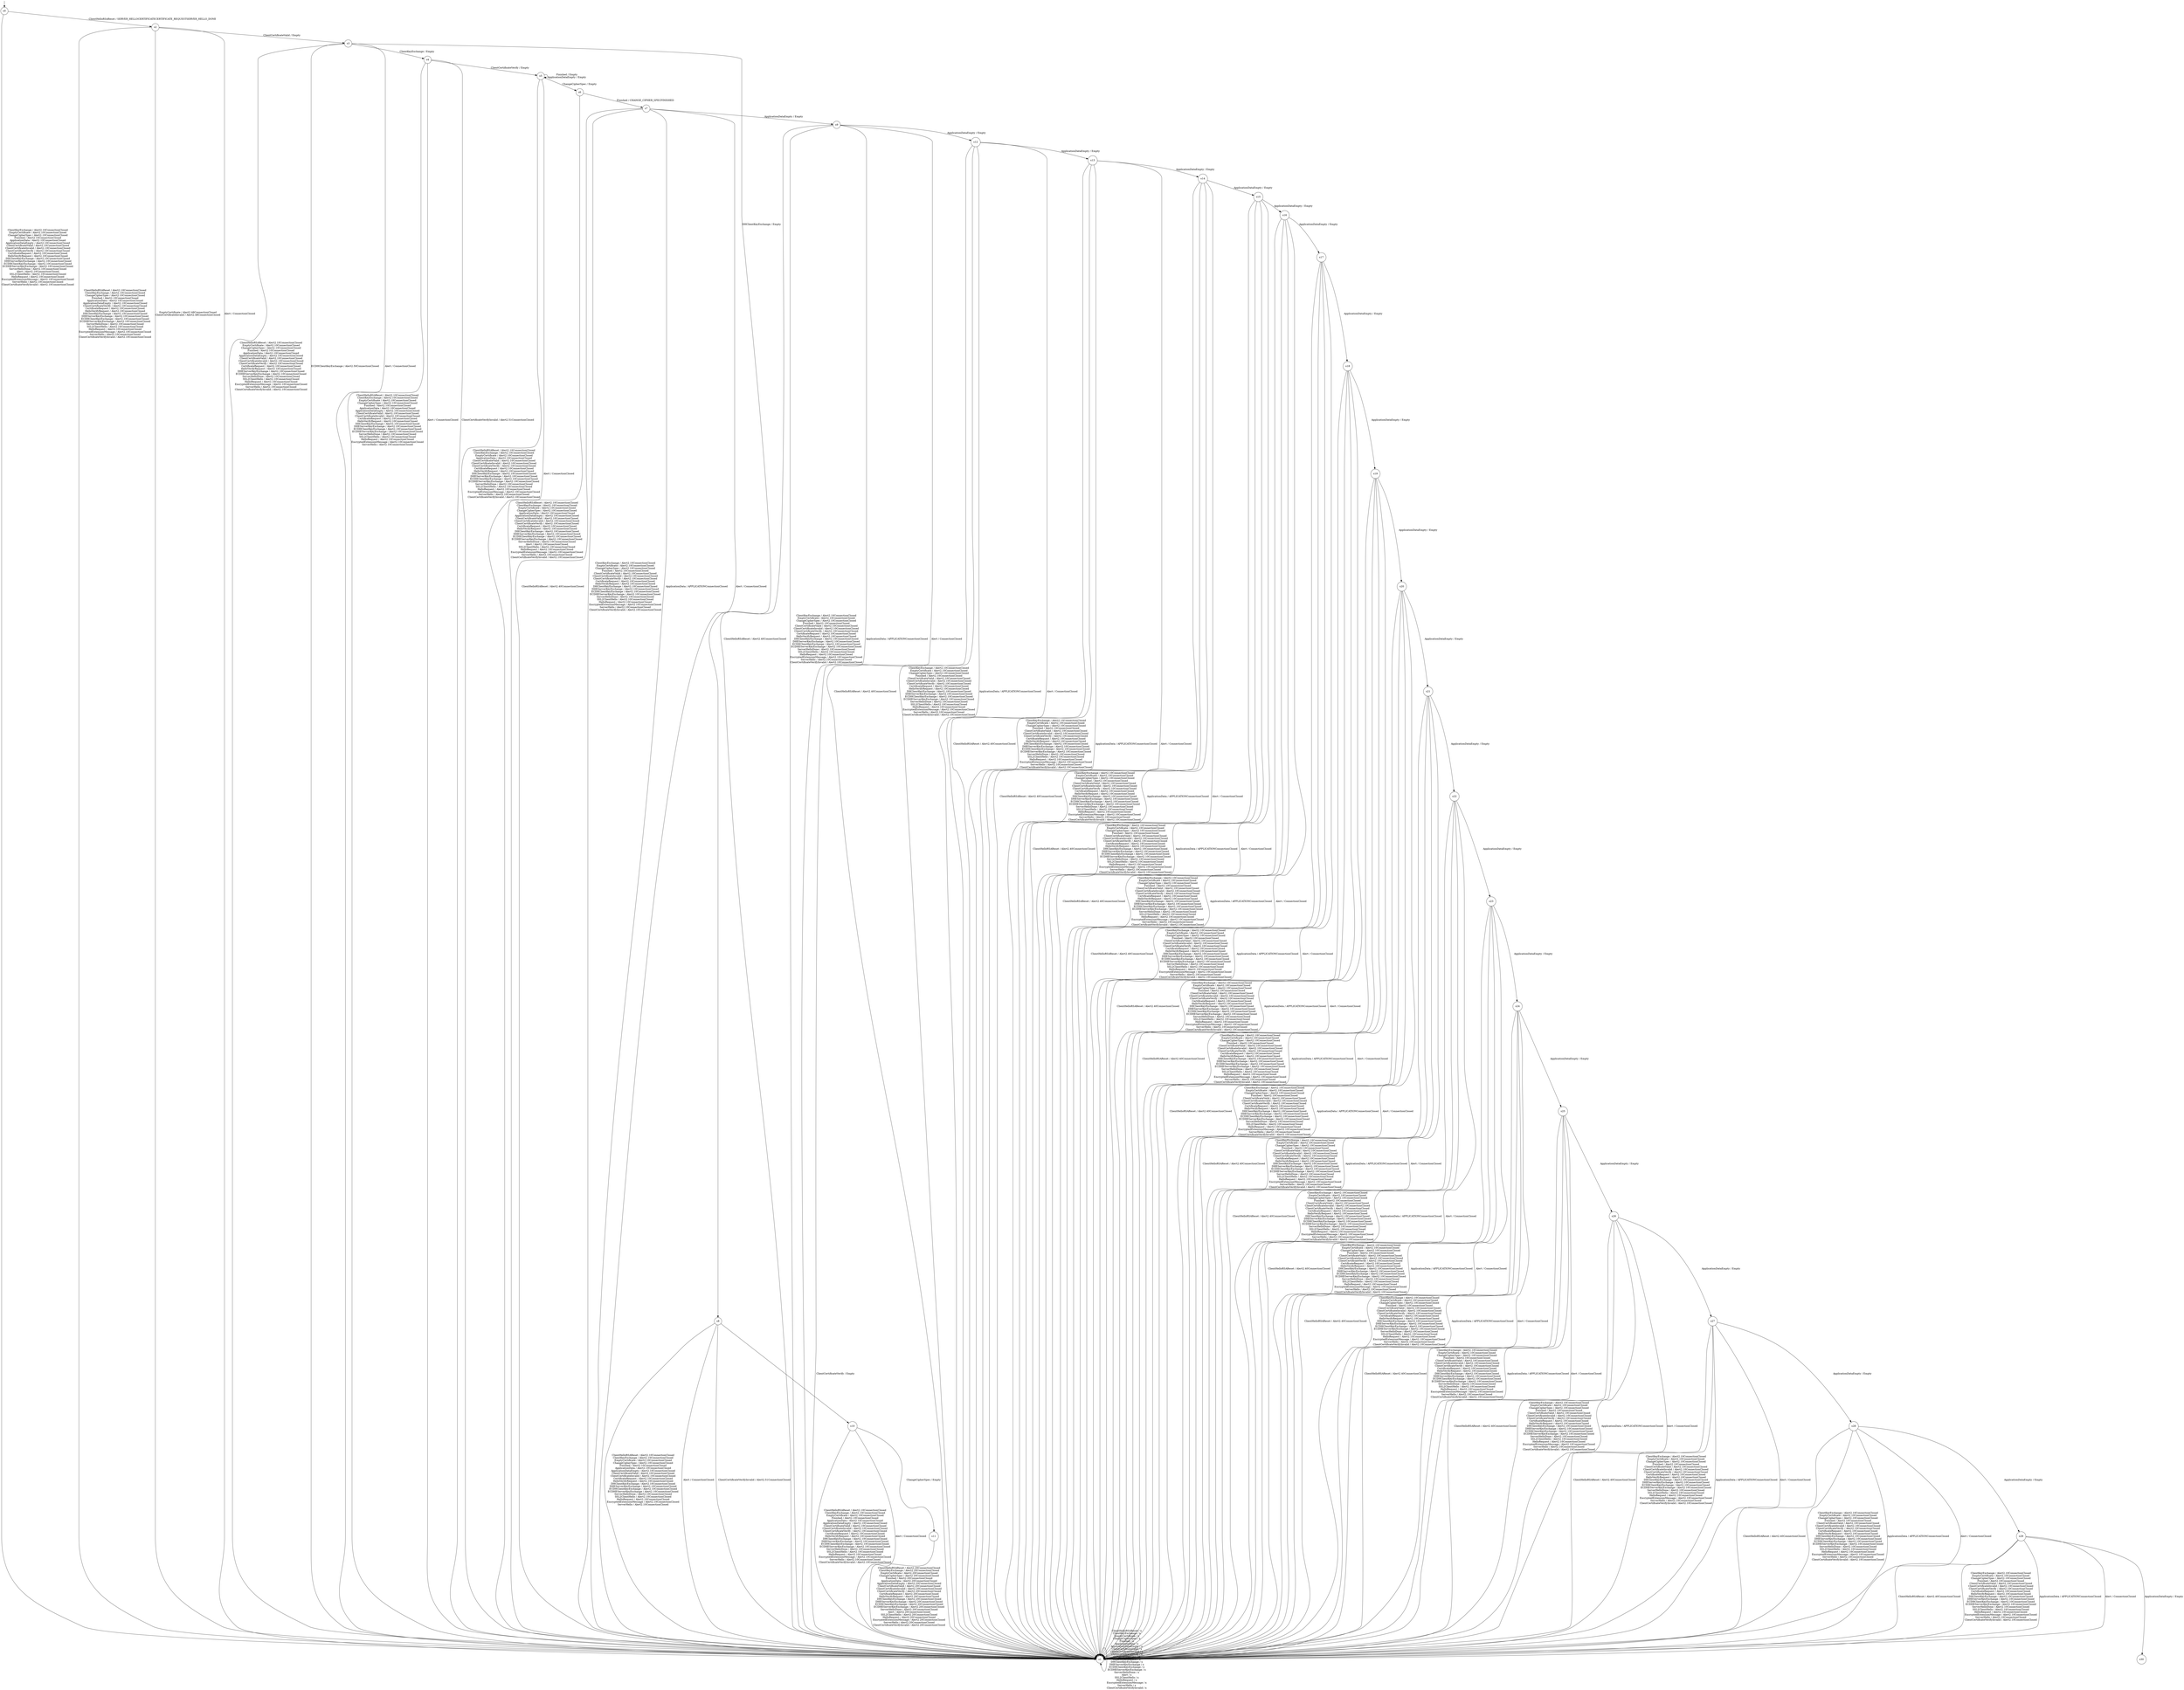 digraph g {

	s0 [shape="circle" label="s0"];
	s1 [shape="circle" label="s1"];
	s2 [shape="circle" label="s2"];
	s3 [shape="circle" label="s3"];
	s4 [shape="circle" label="s4"];
	s5 [shape="circle" label="s5"];
	s6 [shape="circle" label="s6"];
	s7 [shape="circle" label="s7"];
	s8 [shape="circle" label="s8"];
	s9 [shape="circle" label="s9"];
	s10 [shape="circle" label="s10"];
	s11 [shape="circle" label="s11"];
	s12 [shape="circle" label="s12"];
	s13 [shape="circle" label="s13"];
	s14 [shape="circle" label="s14"];
	s15 [shape="circle" label="s15"];
	s16 [shape="circle" label="s16"];
	s17 [shape="circle" label="s17"];
	s18 [shape="circle" label="s18"];
	s19 [shape="circle" label="s19"];
	s20 [shape="circle" label="s20"];
	s21 [shape="circle" label="s21"];
	s22 [shape="circle" label="s22"];
	s23 [shape="circle" label="s23"];
	s24 [shape="circle" label="s24"];
	s25 [shape="circle" label="s25"];
	s26 [shape="circle" label="s26"];
	s27 [shape="circle" label="s27"];
	s28 [shape="circle" label="s28"];
	s29 [shape="circle" label="s29"];
	s30 [shape="circle" label="s30"];

__start0 [label="" shape="none" width="0" height="0"];
__start0 -> s0;

	s0 -> s2 [label="ClientHelloRSAReset / SERVER_HELLOCERTIFICATECERTIFICATE_REQUESTSERVER_HELLO_DONE\n"];
	s0 -> s1 [label="ClientKeyExchange / Alert2.10ConnectionClosed\nEmptyCertificate / Alert2.10ConnectionClosed\nChangeCipherSpec / Alert2.10ConnectionClosed\nFinished / Alert2.10ConnectionClosed\nApplicationData / Alert2.10ConnectionClosed\nApplicationDataEmpty / Alert2.10ConnectionClosed\nClientCertificateValid / Alert2.10ConnectionClosed\nClientCertificateInvalid / Alert2.10ConnectionClosed\nClientCertificateVerify / Alert2.10ConnectionClosed\nCertificateRequest / Alert2.10ConnectionClosed\nHelloVerifyRequest / Alert2.10ConnectionClosed\nDHClientKeyExchange / Alert2.10ConnectionClosed\nDHEServerKeyExchange / Alert2.10ConnectionClosed\nECDHClientKeyExchange / Alert2.10ConnectionClosed\nECDHEServerKeyExchange / Alert2.10ConnectionClosed\nServerHelloDone / Alert2.10ConnectionClosed\nAlert / Alert2.10ConnectionClosed\nSSL2ClientHello / Alert2.10ConnectionClosed\nHelloRequest / Alert2.10ConnectionClosed\nEncryptedExtensionMessage / Alert2.10ConnectionClosed\nServerHello / Alert2.10ConnectionClosed\nClientCertificateVerifyInvalid / Alert2.10ConnectionClosed\n"];
	s1 -> s1 [label="ClientHelloRSAReset / x\nClientKeyExchange / x\nEmptyCertificate / x\nChangeCipherSpec / x\nFinished / x\nApplicationData / x\nApplicationDataEmpty / x\nClientCertificateValid / x\nClientCertificateInvalid / x\nClientCertificateVerify / x\nCertificateRequest / x\nHelloVerifyRequest / x\nDHClientKeyExchange / x\nDHEServerKeyExchange / x\nECDHClientKeyExchange / x\nECDHEServerKeyExchange / x\nServerHelloDone / x\nAlert / x\nSSL2ClientHello / x\nHelloRequest / x\nEncryptedExtensionMessage / x\nServerHello / x\nClientCertificateVerifyInvalid / x\n"];
	s2 -> s1 [label="ClientHelloRSAReset / Alert2.10ConnectionClosed\nClientKeyExchange / Alert2.10ConnectionClosed\nChangeCipherSpec / Alert2.10ConnectionClosed\nFinished / Alert2.10ConnectionClosed\nApplicationData / Alert2.10ConnectionClosed\nApplicationDataEmpty / Alert2.10ConnectionClosed\nClientCertificateVerify / Alert2.10ConnectionClosed\nCertificateRequest / Alert2.10ConnectionClosed\nHelloVerifyRequest / Alert2.10ConnectionClosed\nDHClientKeyExchange / Alert2.10ConnectionClosed\nDHEServerKeyExchange / Alert2.10ConnectionClosed\nECDHClientKeyExchange / Alert2.10ConnectionClosed\nECDHEServerKeyExchange / Alert2.10ConnectionClosed\nServerHelloDone / Alert2.10ConnectionClosed\nSSL2ClientHello / Alert2.10ConnectionClosed\nHelloRequest / Alert2.10ConnectionClosed\nEncryptedExtensionMessage / Alert2.10ConnectionClosed\nServerHello / Alert2.10ConnectionClosed\nClientCertificateVerifyInvalid / Alert2.10ConnectionClosed\n"];
	s2 -> s1 [label="EmptyCertificate / Alert2.48ConnectionClosed\nClientCertificateInvalid / Alert2.48ConnectionClosed\n"];
	s2 -> s3 [label="ClientCertificateValid / Empty\n"];
	s2 -> s1 [label="Alert / ConnectionClosed\n"];
	s3 -> s1 [label="ClientHelloRSAReset / Alert2.10ConnectionClosed\nEmptyCertificate / Alert2.10ConnectionClosed\nChangeCipherSpec / Alert2.10ConnectionClosed\nFinished / Alert2.10ConnectionClosed\nApplicationData / Alert2.10ConnectionClosed\nApplicationDataEmpty / Alert2.10ConnectionClosed\nClientCertificateValid / Alert2.10ConnectionClosed\nClientCertificateInvalid / Alert2.10ConnectionClosed\nClientCertificateVerify / Alert2.10ConnectionClosed\nCertificateRequest / Alert2.10ConnectionClosed\nHelloVerifyRequest / Alert2.10ConnectionClosed\nDHEServerKeyExchange / Alert2.10ConnectionClosed\nECDHEServerKeyExchange / Alert2.10ConnectionClosed\nServerHelloDone / Alert2.10ConnectionClosed\nSSL2ClientHello / Alert2.10ConnectionClosed\nHelloRequest / Alert2.10ConnectionClosed\nEncryptedExtensionMessage / Alert2.10ConnectionClosed\nServerHello / Alert2.10ConnectionClosed\nClientCertificateVerifyInvalid / Alert2.10ConnectionClosed\n"];
	s3 -> s4 [label="ClientKeyExchange / Empty\n"];
	s3 -> s8 [label="DHClientKeyExchange / Empty\n"];
	s3 -> s1 [label="ECDHClientKeyExchange / Alert2.50ConnectionClosed\n"];
	s3 -> s1 [label="Alert / ConnectionClosed\n"];
	s4 -> s1 [label="ClientHelloRSAReset / Alert2.10ConnectionClosed\nClientKeyExchange / Alert2.10ConnectionClosed\nEmptyCertificate / Alert2.10ConnectionClosed\nChangeCipherSpec / Alert2.10ConnectionClosed\nFinished / Alert2.10ConnectionClosed\nApplicationData / Alert2.10ConnectionClosed\nApplicationDataEmpty / Alert2.10ConnectionClosed\nClientCertificateValid / Alert2.10ConnectionClosed\nClientCertificateInvalid / Alert2.10ConnectionClosed\nCertificateRequest / Alert2.10ConnectionClosed\nHelloVerifyRequest / Alert2.10ConnectionClosed\nDHClientKeyExchange / Alert2.10ConnectionClosed\nDHEServerKeyExchange / Alert2.10ConnectionClosed\nECDHClientKeyExchange / Alert2.10ConnectionClosed\nECDHEServerKeyExchange / Alert2.10ConnectionClosed\nServerHelloDone / Alert2.10ConnectionClosed\nSSL2ClientHello / Alert2.10ConnectionClosed\nHelloRequest / Alert2.10ConnectionClosed\nEncryptedExtensionMessage / Alert2.10ConnectionClosed\nServerHello / Alert2.10ConnectionClosed\n"];
	s4 -> s5 [label="ClientCertificateVerify / Empty\n"];
	s4 -> s1 [label="Alert / ConnectionClosed\n"];
	s4 -> s1 [label="ClientCertificateVerifyInvalid / Alert2.51ConnectionClosed\n"];
	s5 -> s1 [label="ClientHelloRSAReset / Alert2.10ConnectionClosed\nClientKeyExchange / Alert2.10ConnectionClosed\nEmptyCertificate / Alert2.10ConnectionClosed\nApplicationData / Alert2.10ConnectionClosed\nClientCertificateValid / Alert2.10ConnectionClosed\nClientCertificateInvalid / Alert2.10ConnectionClosed\nClientCertificateVerify / Alert2.10ConnectionClosed\nCertificateRequest / Alert2.10ConnectionClosed\nHelloVerifyRequest / Alert2.10ConnectionClosed\nDHClientKeyExchange / Alert2.10ConnectionClosed\nDHEServerKeyExchange / Alert2.10ConnectionClosed\nECDHClientKeyExchange / Alert2.10ConnectionClosed\nECDHEServerKeyExchange / Alert2.10ConnectionClosed\nServerHelloDone / Alert2.10ConnectionClosed\nSSL2ClientHello / Alert2.10ConnectionClosed\nHelloRequest / Alert2.10ConnectionClosed\nEncryptedExtensionMessage / Alert2.10ConnectionClosed\nServerHello / Alert2.10ConnectionClosed\nClientCertificateVerifyInvalid / Alert2.10ConnectionClosed\n"];
	s5 -> s6 [label="ChangeCipherSpec / Empty\n"];
	s5 -> s5 [label="Finished / Empty\nApplicationDataEmpty / Empty\n"];
	s5 -> s1 [label="Alert / ConnectionClosed\n"];
	s6 -> s1 [label="ClientHelloRSAReset / Alert2.10ConnectionClosed\nClientKeyExchange / Alert2.10ConnectionClosed\nEmptyCertificate / Alert2.10ConnectionClosed\nChangeCipherSpec / Alert2.10ConnectionClosed\nApplicationData / Alert2.10ConnectionClosed\nApplicationDataEmpty / Alert2.10ConnectionClosed\nClientCertificateValid / Alert2.10ConnectionClosed\nClientCertificateInvalid / Alert2.10ConnectionClosed\nClientCertificateVerify / Alert2.10ConnectionClosed\nCertificateRequest / Alert2.10ConnectionClosed\nHelloVerifyRequest / Alert2.10ConnectionClosed\nDHClientKeyExchange / Alert2.10ConnectionClosed\nDHEServerKeyExchange / Alert2.10ConnectionClosed\nECDHClientKeyExchange / Alert2.10ConnectionClosed\nECDHEServerKeyExchange / Alert2.10ConnectionClosed\nServerHelloDone / Alert2.10ConnectionClosed\nAlert / Alert2.10ConnectionClosed\nSSL2ClientHello / Alert2.10ConnectionClosed\nHelloRequest / Alert2.10ConnectionClosed\nEncryptedExtensionMessage / Alert2.10ConnectionClosed\nServerHello / Alert2.10ConnectionClosed\nClientCertificateVerifyInvalid / Alert2.10ConnectionClosed\n"];
	s6 -> s7 [label="Finished / CHANGE_CIPHER_SPECFINISHED\n"];
	s7 -> s1 [label="ClientHelloRSAReset / Alert2.40ConnectionClosed\n"];
	s7 -> s1 [label="ClientKeyExchange / Alert2.10ConnectionClosed\nEmptyCertificate / Alert2.10ConnectionClosed\nChangeCipherSpec / Alert2.10ConnectionClosed\nFinished / Alert2.10ConnectionClosed\nClientCertificateValid / Alert2.10ConnectionClosed\nClientCertificateInvalid / Alert2.10ConnectionClosed\nClientCertificateVerify / Alert2.10ConnectionClosed\nCertificateRequest / Alert2.10ConnectionClosed\nHelloVerifyRequest / Alert2.10ConnectionClosed\nDHClientKeyExchange / Alert2.10ConnectionClosed\nDHEServerKeyExchange / Alert2.10ConnectionClosed\nECDHClientKeyExchange / Alert2.10ConnectionClosed\nECDHEServerKeyExchange / Alert2.10ConnectionClosed\nServerHelloDone / Alert2.10ConnectionClosed\nSSL2ClientHello / Alert2.10ConnectionClosed\nHelloRequest / Alert2.10ConnectionClosed\nEncryptedExtensionMessage / Alert2.10ConnectionClosed\nServerHello / Alert2.10ConnectionClosed\nClientCertificateVerifyInvalid / Alert2.10ConnectionClosed\n"];
	s7 -> s1 [label="ApplicationData / APPLICATIONConnectionClosed\n"];
	s7 -> s9 [label="ApplicationDataEmpty / Empty\n"];
	s7 -> s1 [label="Alert / ConnectionClosed\n"];
	s8 -> s1 [label="ClientHelloRSAReset / Alert2.10ConnectionClosed\nClientKeyExchange / Alert2.10ConnectionClosed\nEmptyCertificate / Alert2.10ConnectionClosed\nChangeCipherSpec / Alert2.10ConnectionClosed\nFinished / Alert2.10ConnectionClosed\nApplicationData / Alert2.10ConnectionClosed\nApplicationDataEmpty / Alert2.10ConnectionClosed\nClientCertificateValid / Alert2.10ConnectionClosed\nClientCertificateInvalid / Alert2.10ConnectionClosed\nCertificateRequest / Alert2.10ConnectionClosed\nHelloVerifyRequest / Alert2.10ConnectionClosed\nDHClientKeyExchange / Alert2.10ConnectionClosed\nDHEServerKeyExchange / Alert2.10ConnectionClosed\nECDHClientKeyExchange / Alert2.10ConnectionClosed\nECDHEServerKeyExchange / Alert2.10ConnectionClosed\nServerHelloDone / Alert2.10ConnectionClosed\nSSL2ClientHello / Alert2.10ConnectionClosed\nHelloRequest / Alert2.10ConnectionClosed\nEncryptedExtensionMessage / Alert2.10ConnectionClosed\nServerHello / Alert2.10ConnectionClosed\n"];
	s8 -> s10 [label="ClientCertificateVerify / Empty\n"];
	s8 -> s1 [label="Alert / ConnectionClosed\n"];
	s8 -> s1 [label="ClientCertificateVerifyInvalid / Alert2.51ConnectionClosed\n"];
	s9 -> s1 [label="ClientHelloRSAReset / Alert2.40ConnectionClosed\n"];
	s9 -> s1 [label="ClientKeyExchange / Alert2.10ConnectionClosed\nEmptyCertificate / Alert2.10ConnectionClosed\nChangeCipherSpec / Alert2.10ConnectionClosed\nFinished / Alert2.10ConnectionClosed\nClientCertificateValid / Alert2.10ConnectionClosed\nClientCertificateInvalid / Alert2.10ConnectionClosed\nClientCertificateVerify / Alert2.10ConnectionClosed\nCertificateRequest / Alert2.10ConnectionClosed\nHelloVerifyRequest / Alert2.10ConnectionClosed\nDHClientKeyExchange / Alert2.10ConnectionClosed\nDHEServerKeyExchange / Alert2.10ConnectionClosed\nECDHClientKeyExchange / Alert2.10ConnectionClosed\nECDHEServerKeyExchange / Alert2.10ConnectionClosed\nServerHelloDone / Alert2.10ConnectionClosed\nSSL2ClientHello / Alert2.10ConnectionClosed\nHelloRequest / Alert2.10ConnectionClosed\nEncryptedExtensionMessage / Alert2.10ConnectionClosed\nServerHello / Alert2.10ConnectionClosed\nClientCertificateVerifyInvalid / Alert2.10ConnectionClosed\n"];
	s9 -> s1 [label="ApplicationData / APPLICATIONConnectionClosed\n"];
	s9 -> s12 [label="ApplicationDataEmpty / Empty\n"];
	s9 -> s1 [label="Alert / ConnectionClosed\n"];
	s10 -> s1 [label="ClientHelloRSAReset / Alert2.10ConnectionClosed\nClientKeyExchange / Alert2.10ConnectionClosed\nEmptyCertificate / Alert2.10ConnectionClosed\nFinished / Alert2.10ConnectionClosed\nApplicationData / Alert2.10ConnectionClosed\nApplicationDataEmpty / Alert2.10ConnectionClosed\nClientCertificateValid / Alert2.10ConnectionClosed\nClientCertificateInvalid / Alert2.10ConnectionClosed\nClientCertificateVerify / Alert2.10ConnectionClosed\nCertificateRequest / Alert2.10ConnectionClosed\nHelloVerifyRequest / Alert2.10ConnectionClosed\nDHClientKeyExchange / Alert2.10ConnectionClosed\nDHEServerKeyExchange / Alert2.10ConnectionClosed\nECDHClientKeyExchange / Alert2.10ConnectionClosed\nECDHEServerKeyExchange / Alert2.10ConnectionClosed\nServerHelloDone / Alert2.10ConnectionClosed\nSSL2ClientHello / Alert2.10ConnectionClosed\nHelloRequest / Alert2.10ConnectionClosed\nEncryptedExtensionMessage / Alert2.10ConnectionClosed\nServerHello / Alert2.10ConnectionClosed\nClientCertificateVerifyInvalid / Alert2.10ConnectionClosed\n"];
	s10 -> s11 [label="ChangeCipherSpec / Empty\n"];
	s10 -> s1 [label="Alert / ConnectionClosed\n"];
	s11 -> s1 [label="ClientHelloRSAReset / Alert2.20ConnectionClosed\nClientKeyExchange / Alert2.20ConnectionClosed\nEmptyCertificate / Alert2.20ConnectionClosed\nChangeCipherSpec / Alert2.20ConnectionClosed\nFinished / Alert2.20ConnectionClosed\nApplicationData / Alert2.20ConnectionClosed\nApplicationDataEmpty / Alert2.20ConnectionClosed\nClientCertificateValid / Alert2.20ConnectionClosed\nClientCertificateInvalid / Alert2.20ConnectionClosed\nClientCertificateVerify / Alert2.20ConnectionClosed\nCertificateRequest / Alert2.20ConnectionClosed\nHelloVerifyRequest / Alert2.20ConnectionClosed\nDHClientKeyExchange / Alert2.20ConnectionClosed\nDHEServerKeyExchange / Alert2.20ConnectionClosed\nECDHClientKeyExchange / Alert2.20ConnectionClosed\nECDHEServerKeyExchange / Alert2.20ConnectionClosed\nServerHelloDone / Alert2.20ConnectionClosed\nAlert / Alert2.20ConnectionClosed\nSSL2ClientHello / Alert2.20ConnectionClosed\nHelloRequest / Alert2.20ConnectionClosed\nEncryptedExtensionMessage / Alert2.20ConnectionClosed\nServerHello / Alert2.20ConnectionClosed\nClientCertificateVerifyInvalid / Alert2.20ConnectionClosed\n"];
	s12 -> s1 [label="ClientHelloRSAReset / Alert2.40ConnectionClosed\n"];
	s12 -> s1 [label="ClientKeyExchange / Alert2.10ConnectionClosed\nEmptyCertificate / Alert2.10ConnectionClosed\nChangeCipherSpec / Alert2.10ConnectionClosed\nFinished / Alert2.10ConnectionClosed\nClientCertificateValid / Alert2.10ConnectionClosed\nClientCertificateInvalid / Alert2.10ConnectionClosed\nClientCertificateVerify / Alert2.10ConnectionClosed\nCertificateRequest / Alert2.10ConnectionClosed\nHelloVerifyRequest / Alert2.10ConnectionClosed\nDHClientKeyExchange / Alert2.10ConnectionClosed\nDHEServerKeyExchange / Alert2.10ConnectionClosed\nECDHClientKeyExchange / Alert2.10ConnectionClosed\nECDHEServerKeyExchange / Alert2.10ConnectionClosed\nServerHelloDone / Alert2.10ConnectionClosed\nSSL2ClientHello / Alert2.10ConnectionClosed\nHelloRequest / Alert2.10ConnectionClosed\nEncryptedExtensionMessage / Alert2.10ConnectionClosed\nServerHello / Alert2.10ConnectionClosed\nClientCertificateVerifyInvalid / Alert2.10ConnectionClosed\n"];
	s12 -> s1 [label="ApplicationData / APPLICATIONConnectionClosed\n"];
	s12 -> s13 [label="ApplicationDataEmpty / Empty\n"];
	s12 -> s1 [label="Alert / ConnectionClosed\n"];
	s13 -> s1 [label="ClientHelloRSAReset / Alert2.40ConnectionClosed\n"];
	s13 -> s1 [label="ClientKeyExchange / Alert2.10ConnectionClosed\nEmptyCertificate / Alert2.10ConnectionClosed\nChangeCipherSpec / Alert2.10ConnectionClosed\nFinished / Alert2.10ConnectionClosed\nClientCertificateValid / Alert2.10ConnectionClosed\nClientCertificateInvalid / Alert2.10ConnectionClosed\nClientCertificateVerify / Alert2.10ConnectionClosed\nCertificateRequest / Alert2.10ConnectionClosed\nHelloVerifyRequest / Alert2.10ConnectionClosed\nDHClientKeyExchange / Alert2.10ConnectionClosed\nDHEServerKeyExchange / Alert2.10ConnectionClosed\nECDHClientKeyExchange / Alert2.10ConnectionClosed\nECDHEServerKeyExchange / Alert2.10ConnectionClosed\nServerHelloDone / Alert2.10ConnectionClosed\nSSL2ClientHello / Alert2.10ConnectionClosed\nHelloRequest / Alert2.10ConnectionClosed\nEncryptedExtensionMessage / Alert2.10ConnectionClosed\nServerHello / Alert2.10ConnectionClosed\nClientCertificateVerifyInvalid / Alert2.10ConnectionClosed\n"];
	s13 -> s1 [label="ApplicationData / APPLICATIONConnectionClosed\n"];
	s13 -> s14 [label="ApplicationDataEmpty / Empty\n"];
	s13 -> s1 [label="Alert / ConnectionClosed\n"];
	s14 -> s1 [label="ClientHelloRSAReset / Alert2.40ConnectionClosed\n"];
	s14 -> s1 [label="ClientKeyExchange / Alert2.10ConnectionClosed\nEmptyCertificate / Alert2.10ConnectionClosed\nChangeCipherSpec / Alert2.10ConnectionClosed\nFinished / Alert2.10ConnectionClosed\nClientCertificateValid / Alert2.10ConnectionClosed\nClientCertificateInvalid / Alert2.10ConnectionClosed\nClientCertificateVerify / Alert2.10ConnectionClosed\nCertificateRequest / Alert2.10ConnectionClosed\nHelloVerifyRequest / Alert2.10ConnectionClosed\nDHClientKeyExchange / Alert2.10ConnectionClosed\nDHEServerKeyExchange / Alert2.10ConnectionClosed\nECDHClientKeyExchange / Alert2.10ConnectionClosed\nECDHEServerKeyExchange / Alert2.10ConnectionClosed\nServerHelloDone / Alert2.10ConnectionClosed\nSSL2ClientHello / Alert2.10ConnectionClosed\nHelloRequest / Alert2.10ConnectionClosed\nEncryptedExtensionMessage / Alert2.10ConnectionClosed\nServerHello / Alert2.10ConnectionClosed\nClientCertificateVerifyInvalid / Alert2.10ConnectionClosed\n"];
	s14 -> s1 [label="ApplicationData / APPLICATIONConnectionClosed\n"];
	s14 -> s15 [label="ApplicationDataEmpty / Empty\n"];
	s14 -> s1 [label="Alert / ConnectionClosed\n"];
	s15 -> s1 [label="ClientHelloRSAReset / Alert2.40ConnectionClosed\n"];
	s15 -> s1 [label="ClientKeyExchange / Alert2.10ConnectionClosed\nEmptyCertificate / Alert2.10ConnectionClosed\nChangeCipherSpec / Alert2.10ConnectionClosed\nFinished / Alert2.10ConnectionClosed\nClientCertificateValid / Alert2.10ConnectionClosed\nClientCertificateInvalid / Alert2.10ConnectionClosed\nClientCertificateVerify / Alert2.10ConnectionClosed\nCertificateRequest / Alert2.10ConnectionClosed\nHelloVerifyRequest / Alert2.10ConnectionClosed\nDHClientKeyExchange / Alert2.10ConnectionClosed\nDHEServerKeyExchange / Alert2.10ConnectionClosed\nECDHClientKeyExchange / Alert2.10ConnectionClosed\nECDHEServerKeyExchange / Alert2.10ConnectionClosed\nServerHelloDone / Alert2.10ConnectionClosed\nSSL2ClientHello / Alert2.10ConnectionClosed\nHelloRequest / Alert2.10ConnectionClosed\nEncryptedExtensionMessage / Alert2.10ConnectionClosed\nServerHello / Alert2.10ConnectionClosed\nClientCertificateVerifyInvalid / Alert2.10ConnectionClosed\n"];
	s15 -> s1 [label="ApplicationData / APPLICATIONConnectionClosed\n"];
	s15 -> s16 [label="ApplicationDataEmpty / Empty\n"];
	s15 -> s1 [label="Alert / ConnectionClosed\n"];
	s16 -> s1 [label="ClientHelloRSAReset / Alert2.40ConnectionClosed\n"];
	s16 -> s1 [label="ClientKeyExchange / Alert2.10ConnectionClosed\nEmptyCertificate / Alert2.10ConnectionClosed\nChangeCipherSpec / Alert2.10ConnectionClosed\nFinished / Alert2.10ConnectionClosed\nClientCertificateValid / Alert2.10ConnectionClosed\nClientCertificateInvalid / Alert2.10ConnectionClosed\nClientCertificateVerify / Alert2.10ConnectionClosed\nCertificateRequest / Alert2.10ConnectionClosed\nHelloVerifyRequest / Alert2.10ConnectionClosed\nDHClientKeyExchange / Alert2.10ConnectionClosed\nDHEServerKeyExchange / Alert2.10ConnectionClosed\nECDHClientKeyExchange / Alert2.10ConnectionClosed\nECDHEServerKeyExchange / Alert2.10ConnectionClosed\nServerHelloDone / Alert2.10ConnectionClosed\nSSL2ClientHello / Alert2.10ConnectionClosed\nHelloRequest / Alert2.10ConnectionClosed\nEncryptedExtensionMessage / Alert2.10ConnectionClosed\nServerHello / Alert2.10ConnectionClosed\nClientCertificateVerifyInvalid / Alert2.10ConnectionClosed\n"];
	s16 -> s1 [label="ApplicationData / APPLICATIONConnectionClosed\n"];
	s16 -> s17 [label="ApplicationDataEmpty / Empty\n"];
	s16 -> s1 [label="Alert / ConnectionClosed\n"];
	s17 -> s1 [label="ClientHelloRSAReset / Alert2.40ConnectionClosed\n"];
	s17 -> s1 [label="ClientKeyExchange / Alert2.10ConnectionClosed\nEmptyCertificate / Alert2.10ConnectionClosed\nChangeCipherSpec / Alert2.10ConnectionClosed\nFinished / Alert2.10ConnectionClosed\nClientCertificateValid / Alert2.10ConnectionClosed\nClientCertificateInvalid / Alert2.10ConnectionClosed\nClientCertificateVerify / Alert2.10ConnectionClosed\nCertificateRequest / Alert2.10ConnectionClosed\nHelloVerifyRequest / Alert2.10ConnectionClosed\nDHClientKeyExchange / Alert2.10ConnectionClosed\nDHEServerKeyExchange / Alert2.10ConnectionClosed\nECDHClientKeyExchange / Alert2.10ConnectionClosed\nECDHEServerKeyExchange / Alert2.10ConnectionClosed\nServerHelloDone / Alert2.10ConnectionClosed\nSSL2ClientHello / Alert2.10ConnectionClosed\nHelloRequest / Alert2.10ConnectionClosed\nEncryptedExtensionMessage / Alert2.10ConnectionClosed\nServerHello / Alert2.10ConnectionClosed\nClientCertificateVerifyInvalid / Alert2.10ConnectionClosed\n"];
	s17 -> s1 [label="ApplicationData / APPLICATIONConnectionClosed\n"];
	s17 -> s18 [label="ApplicationDataEmpty / Empty\n"];
	s17 -> s1 [label="Alert / ConnectionClosed\n"];
	s18 -> s1 [label="ClientHelloRSAReset / Alert2.40ConnectionClosed\n"];
	s18 -> s1 [label="ClientKeyExchange / Alert2.10ConnectionClosed\nEmptyCertificate / Alert2.10ConnectionClosed\nChangeCipherSpec / Alert2.10ConnectionClosed\nFinished / Alert2.10ConnectionClosed\nClientCertificateValid / Alert2.10ConnectionClosed\nClientCertificateInvalid / Alert2.10ConnectionClosed\nClientCertificateVerify / Alert2.10ConnectionClosed\nCertificateRequest / Alert2.10ConnectionClosed\nHelloVerifyRequest / Alert2.10ConnectionClosed\nDHClientKeyExchange / Alert2.10ConnectionClosed\nDHEServerKeyExchange / Alert2.10ConnectionClosed\nECDHClientKeyExchange / Alert2.10ConnectionClosed\nECDHEServerKeyExchange / Alert2.10ConnectionClosed\nServerHelloDone / Alert2.10ConnectionClosed\nSSL2ClientHello / Alert2.10ConnectionClosed\nHelloRequest / Alert2.10ConnectionClosed\nEncryptedExtensionMessage / Alert2.10ConnectionClosed\nServerHello / Alert2.10ConnectionClosed\nClientCertificateVerifyInvalid / Alert2.10ConnectionClosed\n"];
	s18 -> s1 [label="ApplicationData / APPLICATIONConnectionClosed\n"];
	s18 -> s19 [label="ApplicationDataEmpty / Empty\n"];
	s18 -> s1 [label="Alert / ConnectionClosed\n"];
	s19 -> s1 [label="ClientHelloRSAReset / Alert2.40ConnectionClosed\n"];
	s19 -> s1 [label="ClientKeyExchange / Alert2.10ConnectionClosed\nEmptyCertificate / Alert2.10ConnectionClosed\nChangeCipherSpec / Alert2.10ConnectionClosed\nFinished / Alert2.10ConnectionClosed\nClientCertificateValid / Alert2.10ConnectionClosed\nClientCertificateInvalid / Alert2.10ConnectionClosed\nClientCertificateVerify / Alert2.10ConnectionClosed\nCertificateRequest / Alert2.10ConnectionClosed\nHelloVerifyRequest / Alert2.10ConnectionClosed\nDHClientKeyExchange / Alert2.10ConnectionClosed\nDHEServerKeyExchange / Alert2.10ConnectionClosed\nECDHClientKeyExchange / Alert2.10ConnectionClosed\nECDHEServerKeyExchange / Alert2.10ConnectionClosed\nServerHelloDone / Alert2.10ConnectionClosed\nSSL2ClientHello / Alert2.10ConnectionClosed\nHelloRequest / Alert2.10ConnectionClosed\nEncryptedExtensionMessage / Alert2.10ConnectionClosed\nServerHello / Alert2.10ConnectionClosed\nClientCertificateVerifyInvalid / Alert2.10ConnectionClosed\n"];
	s19 -> s1 [label="ApplicationData / APPLICATIONConnectionClosed\n"];
	s19 -> s20 [label="ApplicationDataEmpty / Empty\n"];
	s19 -> s1 [label="Alert / ConnectionClosed\n"];
	s20 -> s1 [label="ClientHelloRSAReset / Alert2.40ConnectionClosed\n"];
	s20 -> s1 [label="ClientKeyExchange / Alert2.10ConnectionClosed\nEmptyCertificate / Alert2.10ConnectionClosed\nChangeCipherSpec / Alert2.10ConnectionClosed\nFinished / Alert2.10ConnectionClosed\nClientCertificateValid / Alert2.10ConnectionClosed\nClientCertificateInvalid / Alert2.10ConnectionClosed\nClientCertificateVerify / Alert2.10ConnectionClosed\nCertificateRequest / Alert2.10ConnectionClosed\nHelloVerifyRequest / Alert2.10ConnectionClosed\nDHClientKeyExchange / Alert2.10ConnectionClosed\nDHEServerKeyExchange / Alert2.10ConnectionClosed\nECDHClientKeyExchange / Alert2.10ConnectionClosed\nECDHEServerKeyExchange / Alert2.10ConnectionClosed\nServerHelloDone / Alert2.10ConnectionClosed\nSSL2ClientHello / Alert2.10ConnectionClosed\nHelloRequest / Alert2.10ConnectionClosed\nEncryptedExtensionMessage / Alert2.10ConnectionClosed\nServerHello / Alert2.10ConnectionClosed\nClientCertificateVerifyInvalid / Alert2.10ConnectionClosed\n"];
	s20 -> s1 [label="ApplicationData / APPLICATIONConnectionClosed\n"];
	s20 -> s21 [label="ApplicationDataEmpty / Empty\n"];
	s20 -> s1 [label="Alert / ConnectionClosed\n"];
	s21 -> s1 [label="ClientHelloRSAReset / Alert2.40ConnectionClosed\n"];
	s21 -> s1 [label="ClientKeyExchange / Alert2.10ConnectionClosed\nEmptyCertificate / Alert2.10ConnectionClosed\nChangeCipherSpec / Alert2.10ConnectionClosed\nFinished / Alert2.10ConnectionClosed\nClientCertificateValid / Alert2.10ConnectionClosed\nClientCertificateInvalid / Alert2.10ConnectionClosed\nClientCertificateVerify / Alert2.10ConnectionClosed\nCertificateRequest / Alert2.10ConnectionClosed\nHelloVerifyRequest / Alert2.10ConnectionClosed\nDHClientKeyExchange / Alert2.10ConnectionClosed\nDHEServerKeyExchange / Alert2.10ConnectionClosed\nECDHClientKeyExchange / Alert2.10ConnectionClosed\nECDHEServerKeyExchange / Alert2.10ConnectionClosed\nServerHelloDone / Alert2.10ConnectionClosed\nSSL2ClientHello / Alert2.10ConnectionClosed\nHelloRequest / Alert2.10ConnectionClosed\nEncryptedExtensionMessage / Alert2.10ConnectionClosed\nServerHello / Alert2.10ConnectionClosed\nClientCertificateVerifyInvalid / Alert2.10ConnectionClosed\n"];
	s21 -> s1 [label="ApplicationData / APPLICATIONConnectionClosed\n"];
	s21 -> s22 [label="ApplicationDataEmpty / Empty\n"];
	s21 -> s1 [label="Alert / ConnectionClosed\n"];
	s22 -> s1 [label="ClientHelloRSAReset / Alert2.40ConnectionClosed\n"];
	s22 -> s1 [label="ClientKeyExchange / Alert2.10ConnectionClosed\nEmptyCertificate / Alert2.10ConnectionClosed\nChangeCipherSpec / Alert2.10ConnectionClosed\nFinished / Alert2.10ConnectionClosed\nClientCertificateValid / Alert2.10ConnectionClosed\nClientCertificateInvalid / Alert2.10ConnectionClosed\nClientCertificateVerify / Alert2.10ConnectionClosed\nCertificateRequest / Alert2.10ConnectionClosed\nHelloVerifyRequest / Alert2.10ConnectionClosed\nDHClientKeyExchange / Alert2.10ConnectionClosed\nDHEServerKeyExchange / Alert2.10ConnectionClosed\nECDHClientKeyExchange / Alert2.10ConnectionClosed\nECDHEServerKeyExchange / Alert2.10ConnectionClosed\nServerHelloDone / Alert2.10ConnectionClosed\nSSL2ClientHello / Alert2.10ConnectionClosed\nHelloRequest / Alert2.10ConnectionClosed\nEncryptedExtensionMessage / Alert2.10ConnectionClosed\nServerHello / Alert2.10ConnectionClosed\nClientCertificateVerifyInvalid / Alert2.10ConnectionClosed\n"];
	s22 -> s1 [label="ApplicationData / APPLICATIONConnectionClosed\n"];
	s22 -> s23 [label="ApplicationDataEmpty / Empty\n"];
	s22 -> s1 [label="Alert / ConnectionClosed\n"];
	s23 -> s1 [label="ClientHelloRSAReset / Alert2.40ConnectionClosed\n"];
	s23 -> s1 [label="ClientKeyExchange / Alert2.10ConnectionClosed\nEmptyCertificate / Alert2.10ConnectionClosed\nChangeCipherSpec / Alert2.10ConnectionClosed\nFinished / Alert2.10ConnectionClosed\nClientCertificateValid / Alert2.10ConnectionClosed\nClientCertificateInvalid / Alert2.10ConnectionClosed\nClientCertificateVerify / Alert2.10ConnectionClosed\nCertificateRequest / Alert2.10ConnectionClosed\nHelloVerifyRequest / Alert2.10ConnectionClosed\nDHClientKeyExchange / Alert2.10ConnectionClosed\nDHEServerKeyExchange / Alert2.10ConnectionClosed\nECDHClientKeyExchange / Alert2.10ConnectionClosed\nECDHEServerKeyExchange / Alert2.10ConnectionClosed\nServerHelloDone / Alert2.10ConnectionClosed\nSSL2ClientHello / Alert2.10ConnectionClosed\nHelloRequest / Alert2.10ConnectionClosed\nEncryptedExtensionMessage / Alert2.10ConnectionClosed\nServerHello / Alert2.10ConnectionClosed\nClientCertificateVerifyInvalid / Alert2.10ConnectionClosed\n"];
	s23 -> s1 [label="ApplicationData / APPLICATIONConnectionClosed\n"];
	s23 -> s24 [label="ApplicationDataEmpty / Empty\n"];
	s23 -> s1 [label="Alert / ConnectionClosed\n"];
	s24 -> s1 [label="ClientHelloRSAReset / Alert2.40ConnectionClosed\n"];
	s24 -> s1 [label="ClientKeyExchange / Alert2.10ConnectionClosed\nEmptyCertificate / Alert2.10ConnectionClosed\nChangeCipherSpec / Alert2.10ConnectionClosed\nFinished / Alert2.10ConnectionClosed\nClientCertificateValid / Alert2.10ConnectionClosed\nClientCertificateInvalid / Alert2.10ConnectionClosed\nClientCertificateVerify / Alert2.10ConnectionClosed\nCertificateRequest / Alert2.10ConnectionClosed\nHelloVerifyRequest / Alert2.10ConnectionClosed\nDHClientKeyExchange / Alert2.10ConnectionClosed\nDHEServerKeyExchange / Alert2.10ConnectionClosed\nECDHClientKeyExchange / Alert2.10ConnectionClosed\nECDHEServerKeyExchange / Alert2.10ConnectionClosed\nServerHelloDone / Alert2.10ConnectionClosed\nSSL2ClientHello / Alert2.10ConnectionClosed\nHelloRequest / Alert2.10ConnectionClosed\nEncryptedExtensionMessage / Alert2.10ConnectionClosed\nServerHello / Alert2.10ConnectionClosed\nClientCertificateVerifyInvalid / Alert2.10ConnectionClosed\n"];
	s24 -> s1 [label="ApplicationData / APPLICATIONConnectionClosed\n"];
	s24 -> s25 [label="ApplicationDataEmpty / Empty\n"];
	s24 -> s1 [label="Alert / ConnectionClosed\n"];
	s25 -> s1 [label="ClientHelloRSAReset / Alert2.40ConnectionClosed\n"];
	s25 -> s1 [label="ClientKeyExchange / Alert2.10ConnectionClosed\nEmptyCertificate / Alert2.10ConnectionClosed\nChangeCipherSpec / Alert2.10ConnectionClosed\nFinished / Alert2.10ConnectionClosed\nClientCertificateValid / Alert2.10ConnectionClosed\nClientCertificateInvalid / Alert2.10ConnectionClosed\nClientCertificateVerify / Alert2.10ConnectionClosed\nCertificateRequest / Alert2.10ConnectionClosed\nHelloVerifyRequest / Alert2.10ConnectionClosed\nDHClientKeyExchange / Alert2.10ConnectionClosed\nDHEServerKeyExchange / Alert2.10ConnectionClosed\nECDHClientKeyExchange / Alert2.10ConnectionClosed\nECDHEServerKeyExchange / Alert2.10ConnectionClosed\nServerHelloDone / Alert2.10ConnectionClosed\nSSL2ClientHello / Alert2.10ConnectionClosed\nHelloRequest / Alert2.10ConnectionClosed\nEncryptedExtensionMessage / Alert2.10ConnectionClosed\nServerHello / Alert2.10ConnectionClosed\nClientCertificateVerifyInvalid / Alert2.10ConnectionClosed\n"];
	s25 -> s1 [label="ApplicationData / APPLICATIONConnectionClosed\n"];
	s25 -> s26 [label="ApplicationDataEmpty / Empty\n"];
	s25 -> s1 [label="Alert / ConnectionClosed\n"];
	s26 -> s1 [label="ClientHelloRSAReset / Alert2.40ConnectionClosed\n"];
	s26 -> s1 [label="ClientKeyExchange / Alert2.10ConnectionClosed\nEmptyCertificate / Alert2.10ConnectionClosed\nChangeCipherSpec / Alert2.10ConnectionClosed\nFinished / Alert2.10ConnectionClosed\nClientCertificateValid / Alert2.10ConnectionClosed\nClientCertificateInvalid / Alert2.10ConnectionClosed\nClientCertificateVerify / Alert2.10ConnectionClosed\nCertificateRequest / Alert2.10ConnectionClosed\nHelloVerifyRequest / Alert2.10ConnectionClosed\nDHClientKeyExchange / Alert2.10ConnectionClosed\nDHEServerKeyExchange / Alert2.10ConnectionClosed\nECDHClientKeyExchange / Alert2.10ConnectionClosed\nECDHEServerKeyExchange / Alert2.10ConnectionClosed\nServerHelloDone / Alert2.10ConnectionClosed\nSSL2ClientHello / Alert2.10ConnectionClosed\nHelloRequest / Alert2.10ConnectionClosed\nEncryptedExtensionMessage / Alert2.10ConnectionClosed\nServerHello / Alert2.10ConnectionClosed\nClientCertificateVerifyInvalid / Alert2.10ConnectionClosed\n"];
	s26 -> s1 [label="ApplicationData / APPLICATIONConnectionClosed\n"];
	s26 -> s27 [label="ApplicationDataEmpty / Empty\n"];
	s26 -> s1 [label="Alert / ConnectionClosed\n"];
	s27 -> s1 [label="ClientHelloRSAReset / Alert2.40ConnectionClosed\n"];
	s27 -> s1 [label="ClientKeyExchange / Alert2.10ConnectionClosed\nEmptyCertificate / Alert2.10ConnectionClosed\nChangeCipherSpec / Alert2.10ConnectionClosed\nFinished / Alert2.10ConnectionClosed\nClientCertificateValid / Alert2.10ConnectionClosed\nClientCertificateInvalid / Alert2.10ConnectionClosed\nClientCertificateVerify / Alert2.10ConnectionClosed\nCertificateRequest / Alert2.10ConnectionClosed\nHelloVerifyRequest / Alert2.10ConnectionClosed\nDHClientKeyExchange / Alert2.10ConnectionClosed\nDHEServerKeyExchange / Alert2.10ConnectionClosed\nECDHClientKeyExchange / Alert2.10ConnectionClosed\nECDHEServerKeyExchange / Alert2.10ConnectionClosed\nServerHelloDone / Alert2.10ConnectionClosed\nSSL2ClientHello / Alert2.10ConnectionClosed\nHelloRequest / Alert2.10ConnectionClosed\nEncryptedExtensionMessage / Alert2.10ConnectionClosed\nServerHello / Alert2.10ConnectionClosed\nClientCertificateVerifyInvalid / Alert2.10ConnectionClosed\n"];
	s27 -> s1 [label="ApplicationData / APPLICATIONConnectionClosed\n"];
	s27 -> s28 [label="ApplicationDataEmpty / Empty\n"];
	s27 -> s1 [label="Alert / ConnectionClosed\n"];
	s28 -> s1 [label="ClientHelloRSAReset / Alert2.40ConnectionClosed\n"];
	s28 -> s1 [label="ClientKeyExchange / Alert2.10ConnectionClosed\nEmptyCertificate / Alert2.10ConnectionClosed\nChangeCipherSpec / Alert2.10ConnectionClosed\nFinished / Alert2.10ConnectionClosed\nClientCertificateValid / Alert2.10ConnectionClosed\nClientCertificateInvalid / Alert2.10ConnectionClosed\nClientCertificateVerify / Alert2.10ConnectionClosed\nCertificateRequest / Alert2.10ConnectionClosed\nHelloVerifyRequest / Alert2.10ConnectionClosed\nDHClientKeyExchange / Alert2.10ConnectionClosed\nDHEServerKeyExchange / Alert2.10ConnectionClosed\nECDHClientKeyExchange / Alert2.10ConnectionClosed\nECDHEServerKeyExchange / Alert2.10ConnectionClosed\nServerHelloDone / Alert2.10ConnectionClosed\nSSL2ClientHello / Alert2.10ConnectionClosed\nHelloRequest / Alert2.10ConnectionClosed\nEncryptedExtensionMessage / Alert2.10ConnectionClosed\nServerHello / Alert2.10ConnectionClosed\nClientCertificateVerifyInvalid / Alert2.10ConnectionClosed\n"];
	s28 -> s1 [label="ApplicationData / APPLICATIONConnectionClosed\n"];
	s28 -> s29 [label="ApplicationDataEmpty / Empty\n"];
	s28 -> s1 [label="Alert / ConnectionClosed\n"];
	s29 -> s1 [label="ClientHelloRSAReset / Alert2.40ConnectionClosed\n"];
	s29 -> s1 [label="ClientKeyExchange / Alert2.10ConnectionClosed\nEmptyCertificate / Alert2.10ConnectionClosed\nChangeCipherSpec / Alert2.10ConnectionClosed\nFinished / Alert2.10ConnectionClosed\nClientCertificateValid / Alert2.10ConnectionClosed\nClientCertificateInvalid / Alert2.10ConnectionClosed\nClientCertificateVerify / Alert2.10ConnectionClosed\nCertificateRequest / Alert2.10ConnectionClosed\nHelloVerifyRequest / Alert2.10ConnectionClosed\nDHClientKeyExchange / Alert2.10ConnectionClosed\nDHEServerKeyExchange / Alert2.10ConnectionClosed\nECDHClientKeyExchange / Alert2.10ConnectionClosed\nECDHEServerKeyExchange / Alert2.10ConnectionClosed\nServerHelloDone / Alert2.10ConnectionClosed\nSSL2ClientHello / Alert2.10ConnectionClosed\nHelloRequest / Alert2.10ConnectionClosed\nEncryptedExtensionMessage / Alert2.10ConnectionClosed\nServerHello / Alert2.10ConnectionClosed\nClientCertificateVerifyInvalid / Alert2.10ConnectionClosed\n"];
	s29 -> s1 [label="ApplicationData / APPLICATIONConnectionClosed\n"];
	s29 -> s30 [label="ApplicationDataEmpty / Empty\n"];
	s29 -> s1 [label="Alert / ConnectionClosed\n"];
}